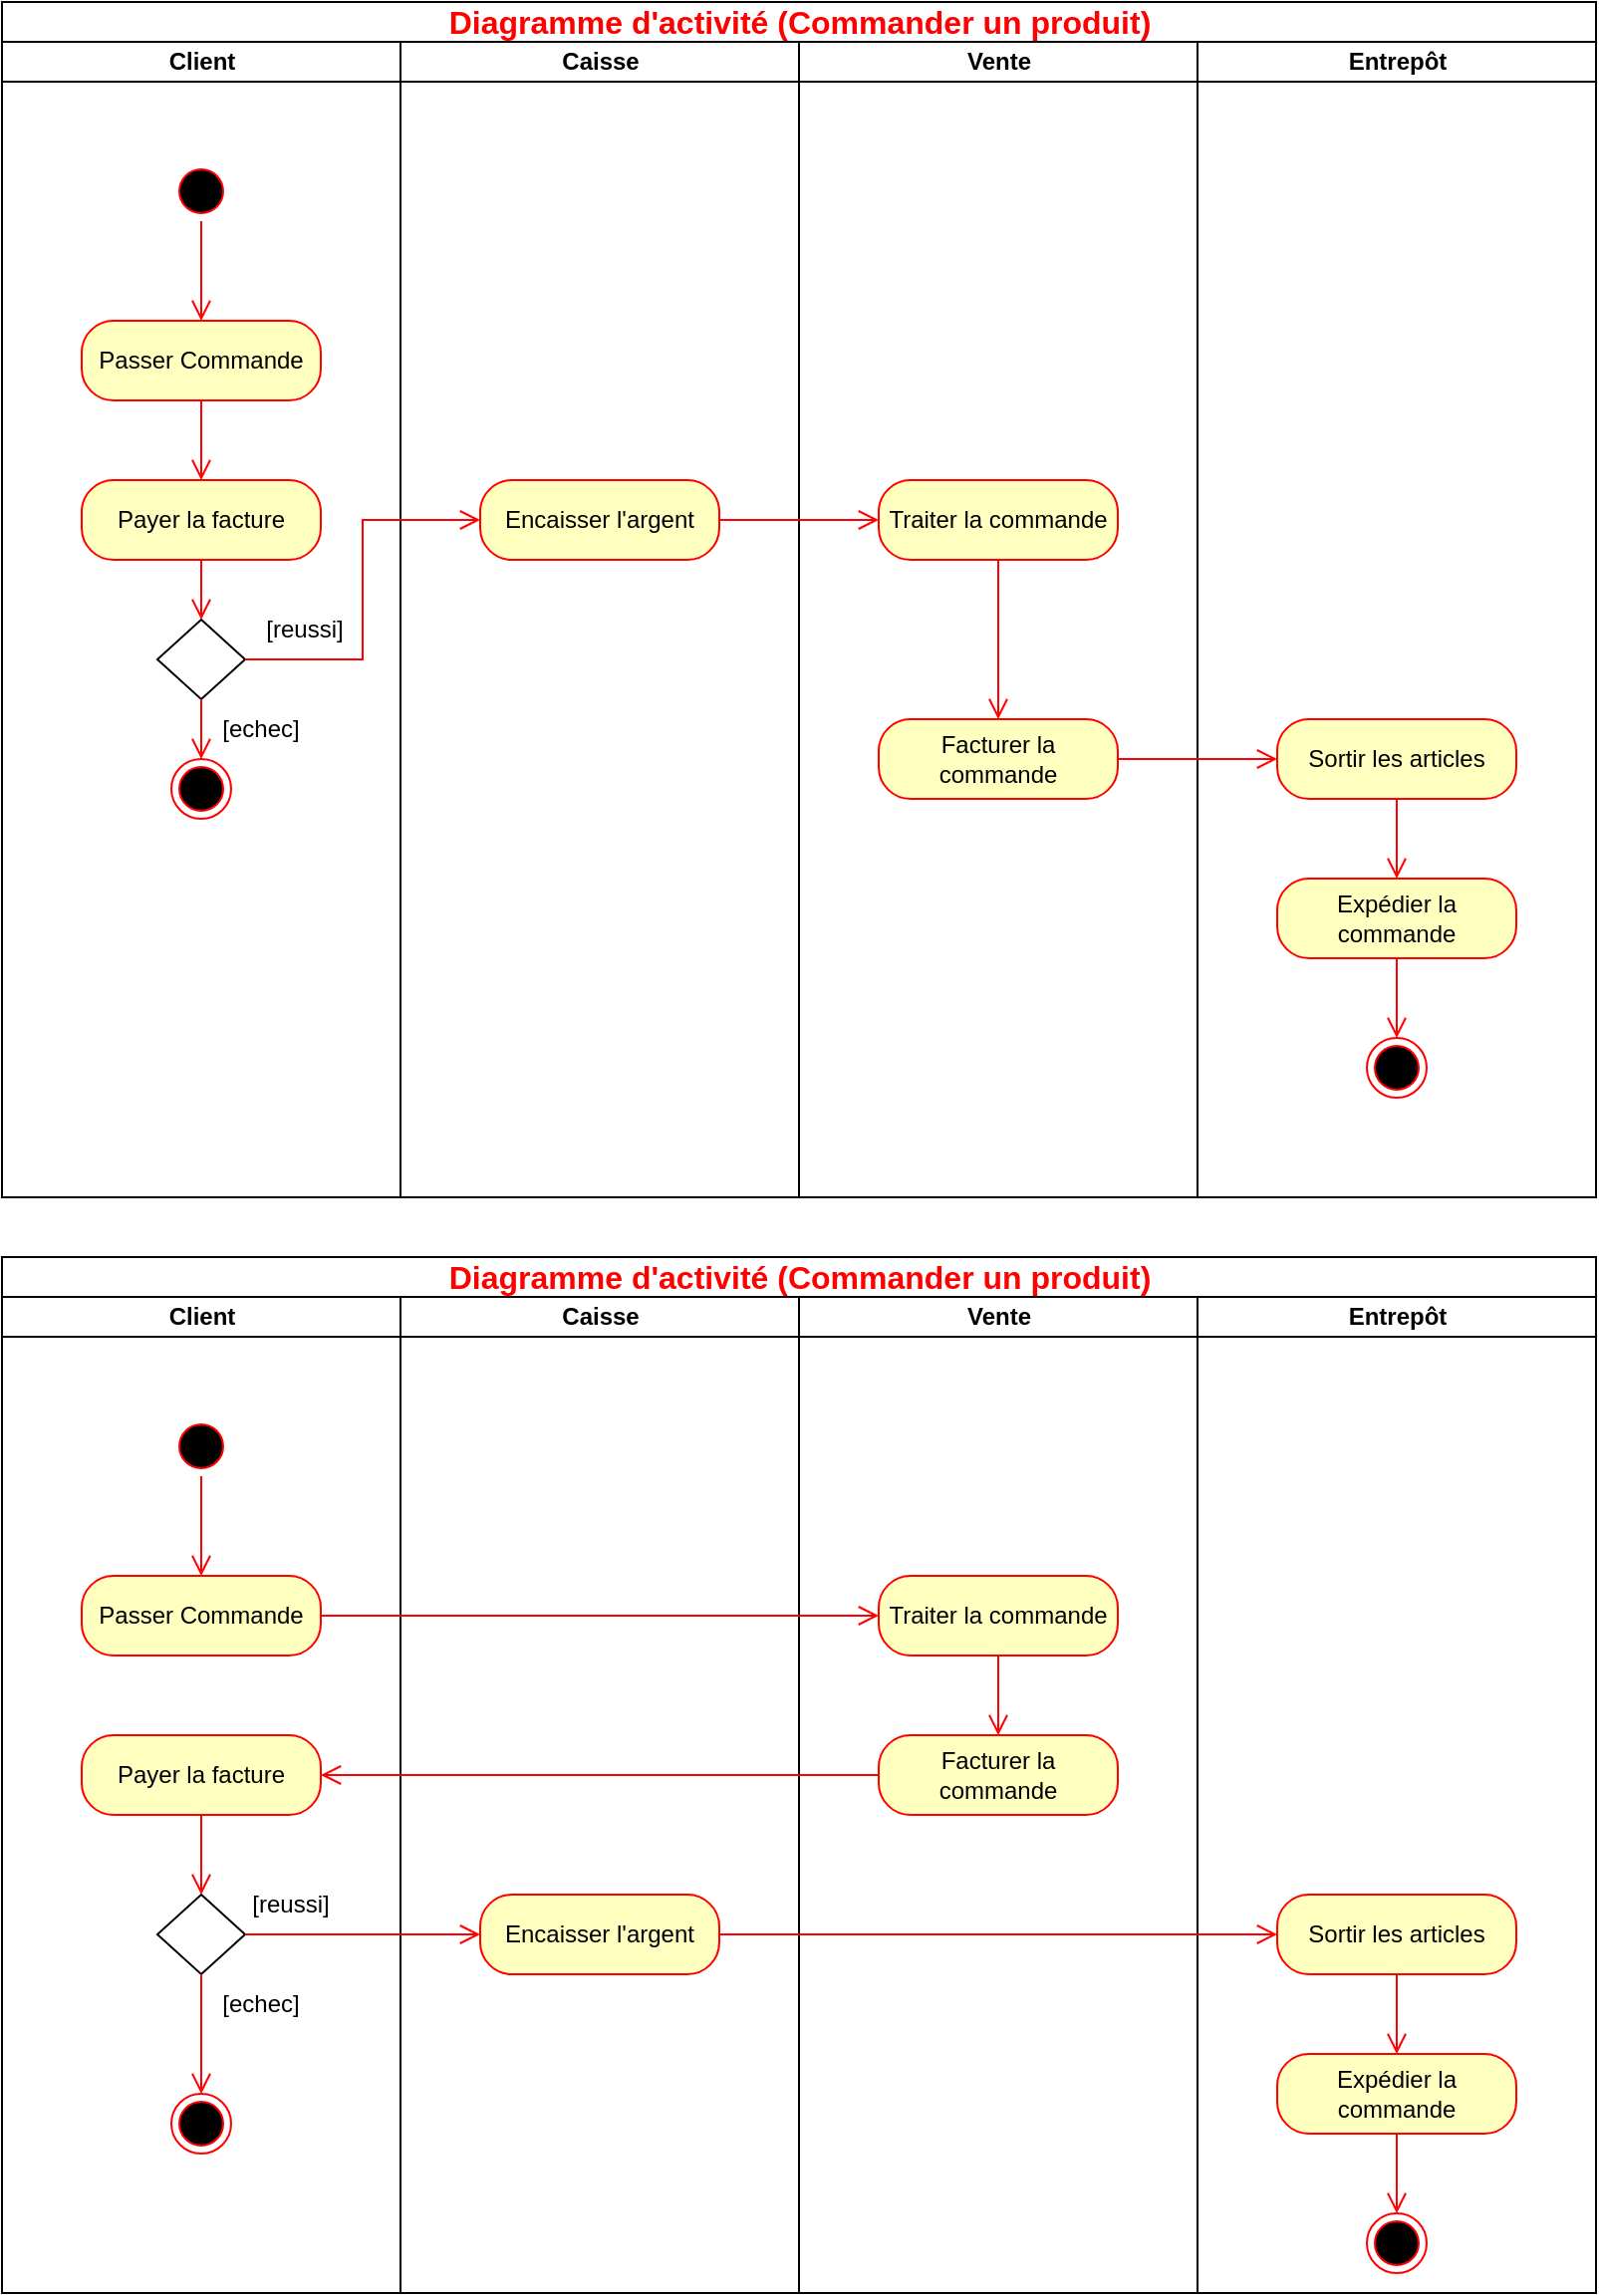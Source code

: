 <mxfile version="27.0.6">
  <diagram name="Page-1" id="erIxfqzCgFmyuYqdTKYc">
    <mxGraphModel dx="630" dy="1102" grid="1" gridSize="10" guides="1" tooltips="1" connect="1" arrows="1" fold="1" page="1" pageScale="1" pageWidth="827" pageHeight="1169" math="0" shadow="0">
      <root>
        <mxCell id="0" />
        <mxCell id="1" parent="0" />
        <mxCell id="P1VySXXTBd-QQrxxytcH-57" value="&lt;font style=&quot;color: light-dark(rgb(255, 0, 0), rgb(237, 237, 237)); font-size: 16px;&quot;&gt;Diagramme d&#39;activité (Commander un produit)&lt;/font&gt;" style="swimlane;childLayout=stackLayout;resizeParent=1;resizeParentMax=0;startSize=20;html=1;" parent="1" vertex="1">
          <mxGeometry x="14" y="10" width="800" height="600" as="geometry" />
        </mxCell>
        <mxCell id="P1VySXXTBd-QQrxxytcH-58" value="Client" style="swimlane;startSize=20;html=1;" parent="P1VySXXTBd-QQrxxytcH-57" vertex="1">
          <mxGeometry y="20" width="200" height="580" as="geometry">
            <mxRectangle y="20" width="40" height="710" as="alternateBounds" />
          </mxGeometry>
        </mxCell>
        <mxCell id="P1VySXXTBd-QQrxxytcH-73" value="" style="ellipse;html=1;shape=startState;fillColor=#000000;strokeColor=#ff0000;" parent="P1VySXXTBd-QQrxxytcH-58" vertex="1">
          <mxGeometry x="85" y="60" width="30" height="30" as="geometry" />
        </mxCell>
        <mxCell id="P1VySXXTBd-QQrxxytcH-74" value="" style="edgeStyle=orthogonalEdgeStyle;html=1;verticalAlign=bottom;endArrow=open;endSize=8;strokeColor=#ff0000;rounded=0;entryX=0.5;entryY=0;entryDx=0;entryDy=0;" parent="P1VySXXTBd-QQrxxytcH-58" source="P1VySXXTBd-QQrxxytcH-73" target="P1VySXXTBd-QQrxxytcH-75" edge="1">
          <mxGeometry relative="1" as="geometry">
            <mxPoint x="100" y="150" as="targetPoint" />
          </mxGeometry>
        </mxCell>
        <mxCell id="P1VySXXTBd-QQrxxytcH-75" value="Passer Commande" style="rounded=1;whiteSpace=wrap;html=1;arcSize=40;fontColor=#000000;fillColor=#ffffc0;strokeColor=#ff0000;" parent="P1VySXXTBd-QQrxxytcH-58" vertex="1">
          <mxGeometry x="40" y="140" width="120" height="40" as="geometry" />
        </mxCell>
        <mxCell id="P1VySXXTBd-QQrxxytcH-76" value="" style="edgeStyle=orthogonalEdgeStyle;html=1;verticalAlign=bottom;endArrow=open;endSize=8;strokeColor=#ff0000;rounded=0;entryX=0.5;entryY=0;entryDx=0;entryDy=0;" parent="P1VySXXTBd-QQrxxytcH-58" source="P1VySXXTBd-QQrxxytcH-75" target="P1VySXXTBd-QQrxxytcH-88" edge="1">
          <mxGeometry relative="1" as="geometry">
            <mxPoint x="100" y="250" as="targetPoint" />
          </mxGeometry>
        </mxCell>
        <mxCell id="P1VySXXTBd-QQrxxytcH-88" value="Payer la facture" style="rounded=1;whiteSpace=wrap;html=1;arcSize=40;fontColor=#000000;fillColor=#ffffc0;strokeColor=#ff0000;" parent="P1VySXXTBd-QQrxxytcH-58" vertex="1">
          <mxGeometry x="40" y="220" width="120" height="40" as="geometry" />
        </mxCell>
        <mxCell id="pdBEcsKps3Pjqw0BUkwO-2" value="" style="rhombus;whiteSpace=wrap;html=1;" vertex="1" parent="P1VySXXTBd-QQrxxytcH-58">
          <mxGeometry x="78" y="290" width="44" height="40" as="geometry" />
        </mxCell>
        <mxCell id="pdBEcsKps3Pjqw0BUkwO-3" value="" style="edgeStyle=orthogonalEdgeStyle;html=1;verticalAlign=bottom;endArrow=open;endSize=8;strokeColor=#ff0000;rounded=0;entryX=0.5;entryY=0;entryDx=0;entryDy=0;exitX=0.5;exitY=1;exitDx=0;exitDy=0;" edge="1" parent="P1VySXXTBd-QQrxxytcH-58" source="P1VySXXTBd-QQrxxytcH-88" target="pdBEcsKps3Pjqw0BUkwO-2">
          <mxGeometry relative="1" as="geometry">
            <mxPoint x="46" y="330" as="targetPoint" />
            <mxPoint x="46" y="290" as="sourcePoint" />
          </mxGeometry>
        </mxCell>
        <mxCell id="pdBEcsKps3Pjqw0BUkwO-1" value="" style="ellipse;html=1;shape=endState;fillColor=#000000;strokeColor=#ff0000;" vertex="1" parent="P1VySXXTBd-QQrxxytcH-58">
          <mxGeometry x="85" y="360" width="30" height="30" as="geometry" />
        </mxCell>
        <mxCell id="pdBEcsKps3Pjqw0BUkwO-4" value="" style="edgeStyle=orthogonalEdgeStyle;html=1;verticalAlign=bottom;endArrow=open;endSize=8;strokeColor=#ff0000;rounded=0;entryX=0.5;entryY=0;entryDx=0;entryDy=0;exitX=0.5;exitY=1;exitDx=0;exitDy=0;" edge="1" parent="P1VySXXTBd-QQrxxytcH-58" source="pdBEcsKps3Pjqw0BUkwO-2" target="pdBEcsKps3Pjqw0BUkwO-1">
          <mxGeometry relative="1" as="geometry">
            <mxPoint x="56" y="510" as="targetPoint" />
            <mxPoint x="56" y="450" as="sourcePoint" />
          </mxGeometry>
        </mxCell>
        <mxCell id="pdBEcsKps3Pjqw0BUkwO-5" value="[echec]" style="text;html=1;align=center;verticalAlign=middle;whiteSpace=wrap;rounded=0;" vertex="1" parent="P1VySXXTBd-QQrxxytcH-58">
          <mxGeometry x="100" y="330" width="60" height="30" as="geometry" />
        </mxCell>
        <mxCell id="pdBEcsKps3Pjqw0BUkwO-6" value="[reussi]" style="text;html=1;align=center;verticalAlign=middle;whiteSpace=wrap;rounded=0;" vertex="1" parent="P1VySXXTBd-QQrxxytcH-58">
          <mxGeometry x="122" y="280" width="60" height="30" as="geometry" />
        </mxCell>
        <mxCell id="P1VySXXTBd-QQrxxytcH-59" value="Caisse" style="swimlane;startSize=20;html=1;" parent="P1VySXXTBd-QQrxxytcH-57" vertex="1">
          <mxGeometry x="200" y="20" width="200" height="580" as="geometry" />
        </mxCell>
        <mxCell id="P1VySXXTBd-QQrxxytcH-77" value="Encaisser l&#39;argent" style="rounded=1;whiteSpace=wrap;html=1;arcSize=40;fontColor=#000000;fillColor=#ffffc0;strokeColor=#ff0000;" parent="P1VySXXTBd-QQrxxytcH-59" vertex="1">
          <mxGeometry x="40" y="220" width="120" height="40" as="geometry" />
        </mxCell>
        <mxCell id="P1VySXXTBd-QQrxxytcH-60" value="Vente" style="swimlane;startSize=20;html=1;" parent="P1VySXXTBd-QQrxxytcH-57" vertex="1">
          <mxGeometry x="400" y="20" width="200" height="580" as="geometry" />
        </mxCell>
        <mxCell id="P1VySXXTBd-QQrxxytcH-79" value="Traiter la commande" style="rounded=1;whiteSpace=wrap;html=1;arcSize=40;fontColor=#000000;fillColor=#ffffc0;strokeColor=#ff0000;" parent="P1VySXXTBd-QQrxxytcH-60" vertex="1">
          <mxGeometry x="40" y="220" width="120" height="40" as="geometry" />
        </mxCell>
        <mxCell id="P1VySXXTBd-QQrxxytcH-80" value="" style="html=1;verticalAlign=bottom;endArrow=open;endSize=8;strokeColor=#ff0000;rounded=0;entryX=0.5;entryY=0;entryDx=0;entryDy=0;" parent="P1VySXXTBd-QQrxxytcH-60" source="P1VySXXTBd-QQrxxytcH-79" target="P1VySXXTBd-QQrxxytcH-81" edge="1">
          <mxGeometry relative="1" as="geometry">
            <mxPoint x="100" y="360" as="targetPoint" />
          </mxGeometry>
        </mxCell>
        <mxCell id="P1VySXXTBd-QQrxxytcH-81" value="Facturer la commande" style="rounded=1;whiteSpace=wrap;html=1;arcSize=40;fontColor=#000000;fillColor=#ffffc0;strokeColor=#ff0000;" parent="P1VySXXTBd-QQrxxytcH-60" vertex="1">
          <mxGeometry x="40" y="340" width="120" height="40" as="geometry" />
        </mxCell>
        <mxCell id="P1VySXXTBd-QQrxxytcH-61" value="Entrepôt" style="swimlane;startSize=20;html=1;" parent="P1VySXXTBd-QQrxxytcH-57" vertex="1">
          <mxGeometry x="600" y="20" width="200" height="580" as="geometry" />
        </mxCell>
        <mxCell id="P1VySXXTBd-QQrxxytcH-83" value="Sortir les articles" style="rounded=1;whiteSpace=wrap;html=1;arcSize=40;fontColor=#000000;fillColor=#ffffc0;strokeColor=#ff0000;" parent="P1VySXXTBd-QQrxxytcH-61" vertex="1">
          <mxGeometry x="40" y="340" width="120" height="40" as="geometry" />
        </mxCell>
        <mxCell id="P1VySXXTBd-QQrxxytcH-84" value="" style="edgeStyle=orthogonalEdgeStyle;html=1;verticalAlign=bottom;endArrow=open;endSize=8;strokeColor=#ff0000;rounded=0;entryX=0.5;entryY=0;entryDx=0;entryDy=0;" parent="P1VySXXTBd-QQrxxytcH-61" source="P1VySXXTBd-QQrxxytcH-83" target="P1VySXXTBd-QQrxxytcH-85" edge="1">
          <mxGeometry relative="1" as="geometry">
            <mxPoint x="100" y="520" as="targetPoint" />
          </mxGeometry>
        </mxCell>
        <mxCell id="P1VySXXTBd-QQrxxytcH-85" value="Expédier la commande" style="rounded=1;whiteSpace=wrap;html=1;arcSize=40;fontColor=#000000;fillColor=#ffffc0;strokeColor=#ff0000;" parent="P1VySXXTBd-QQrxxytcH-61" vertex="1">
          <mxGeometry x="40" y="420" width="120" height="40" as="geometry" />
        </mxCell>
        <mxCell id="P1VySXXTBd-QQrxxytcH-86" value="" style="edgeStyle=orthogonalEdgeStyle;html=1;verticalAlign=bottom;endArrow=open;endSize=8;strokeColor=#ff0000;rounded=0;entryX=0.5;entryY=0;entryDx=0;entryDy=0;" parent="P1VySXXTBd-QQrxxytcH-61" source="P1VySXXTBd-QQrxxytcH-85" target="P1VySXXTBd-QQrxxytcH-87" edge="1">
          <mxGeometry relative="1" as="geometry">
            <mxPoint x="100" y="625" as="targetPoint" />
          </mxGeometry>
        </mxCell>
        <mxCell id="P1VySXXTBd-QQrxxytcH-87" value="" style="ellipse;html=1;shape=endState;fillColor=#000000;strokeColor=#ff0000;" parent="P1VySXXTBd-QQrxxytcH-61" vertex="1">
          <mxGeometry x="85" y="500" width="30" height="30" as="geometry" />
        </mxCell>
        <mxCell id="P1VySXXTBd-QQrxxytcH-89" value="" style="edgeStyle=orthogonalEdgeStyle;html=1;verticalAlign=bottom;endArrow=open;endSize=8;strokeColor=#ff0000;rounded=0;entryX=0;entryY=0.5;entryDx=0;entryDy=0;exitX=1;exitY=0.5;exitDx=0;exitDy=0;" parent="P1VySXXTBd-QQrxxytcH-57" source="pdBEcsKps3Pjqw0BUkwO-2" target="P1VySXXTBd-QQrxxytcH-77" edge="1">
          <mxGeometry relative="1" as="geometry">
            <mxPoint x="100" y="380" as="targetPoint" />
          </mxGeometry>
        </mxCell>
        <mxCell id="P1VySXXTBd-QQrxxytcH-78" value="" style="edgeStyle=orthogonalEdgeStyle;html=1;verticalAlign=bottom;endArrow=open;endSize=8;strokeColor=#ff0000;rounded=0;entryX=0;entryY=0.5;entryDx=0;entryDy=0;" parent="P1VySXXTBd-QQrxxytcH-57" source="P1VySXXTBd-QQrxxytcH-77" target="P1VySXXTBd-QQrxxytcH-79" edge="1">
          <mxGeometry relative="1" as="geometry">
            <mxPoint x="300" y="340" as="targetPoint" />
          </mxGeometry>
        </mxCell>
        <mxCell id="P1VySXXTBd-QQrxxytcH-82" value="" style="edgeStyle=orthogonalEdgeStyle;html=1;verticalAlign=bottom;endArrow=open;endSize=8;strokeColor=#ff0000;rounded=0;entryX=0;entryY=0.5;entryDx=0;entryDy=0;" parent="P1VySXXTBd-QQrxxytcH-57" source="P1VySXXTBd-QQrxxytcH-81" target="P1VySXXTBd-QQrxxytcH-83" edge="1">
          <mxGeometry relative="1" as="geometry">
            <mxPoint x="500" y="540" as="targetPoint" />
          </mxGeometry>
        </mxCell>
        <mxCell id="P1VySXXTBd-QQrxxytcH-90" value="&lt;font style=&quot;color: light-dark(rgb(255, 0, 0), rgb(237, 237, 237)); font-size: 16px;&quot;&gt;Diagramme d&#39;activité (Commander un produit)&lt;/font&gt;" style="swimlane;childLayout=stackLayout;resizeParent=1;resizeParentMax=0;startSize=20;html=1;" parent="1" vertex="1">
          <mxGeometry x="14" y="640" width="800" height="520" as="geometry" />
        </mxCell>
        <mxCell id="P1VySXXTBd-QQrxxytcH-91" value="Client" style="swimlane;startSize=20;html=1;" parent="P1VySXXTBd-QQrxxytcH-90" vertex="1">
          <mxGeometry y="20" width="200" height="500" as="geometry">
            <mxRectangle y="20" width="40" height="710" as="alternateBounds" />
          </mxGeometry>
        </mxCell>
        <mxCell id="P1VySXXTBd-QQrxxytcH-92" value="" style="ellipse;html=1;shape=startState;fillColor=#000000;strokeColor=#ff0000;" parent="P1VySXXTBd-QQrxxytcH-91" vertex="1">
          <mxGeometry x="85" y="60" width="30" height="30" as="geometry" />
        </mxCell>
        <mxCell id="P1VySXXTBd-QQrxxytcH-93" value="" style="edgeStyle=orthogonalEdgeStyle;html=1;verticalAlign=bottom;endArrow=open;endSize=8;strokeColor=#ff0000;rounded=0;entryX=0.5;entryY=0;entryDx=0;entryDy=0;" parent="P1VySXXTBd-QQrxxytcH-91" source="P1VySXXTBd-QQrxxytcH-92" target="P1VySXXTBd-QQrxxytcH-94" edge="1">
          <mxGeometry relative="1" as="geometry">
            <mxPoint x="100" y="150" as="targetPoint" />
          </mxGeometry>
        </mxCell>
        <mxCell id="P1VySXXTBd-QQrxxytcH-94" value="Passer Commande" style="rounded=1;whiteSpace=wrap;html=1;arcSize=40;fontColor=#000000;fillColor=#ffffc0;strokeColor=#ff0000;" parent="P1VySXXTBd-QQrxxytcH-91" vertex="1">
          <mxGeometry x="40" y="140" width="120" height="40" as="geometry" />
        </mxCell>
        <mxCell id="P1VySXXTBd-QQrxxytcH-96" value="Payer la facture" style="rounded=1;whiteSpace=wrap;html=1;arcSize=40;fontColor=#000000;fillColor=#ffffc0;strokeColor=#ff0000;" parent="P1VySXXTBd-QQrxxytcH-91" vertex="1">
          <mxGeometry x="40" y="220" width="120" height="40" as="geometry" />
        </mxCell>
        <mxCell id="P1VySXXTBd-QQrxxytcH-114" value="" style="rhombus;whiteSpace=wrap;html=1;" parent="P1VySXXTBd-QQrxxytcH-91" vertex="1">
          <mxGeometry x="78" y="300" width="44" height="40" as="geometry" />
        </mxCell>
        <mxCell id="P1VySXXTBd-QQrxxytcH-109" value="" style="edgeStyle=orthogonalEdgeStyle;html=1;verticalAlign=bottom;endArrow=open;endSize=8;strokeColor=#ff0000;rounded=0;entryX=0.5;entryY=0;entryDx=0;entryDy=0;exitX=0.5;exitY=1;exitDx=0;exitDy=0;" parent="P1VySXXTBd-QQrxxytcH-91" source="P1VySXXTBd-QQrxxytcH-96" target="P1VySXXTBd-QQrxxytcH-114" edge="1">
          <mxGeometry relative="1" as="geometry">
            <mxPoint x="100" y="360" as="targetPoint" />
          </mxGeometry>
        </mxCell>
        <mxCell id="P1VySXXTBd-QQrxxytcH-117" value="[reussi]" style="text;html=1;align=center;verticalAlign=middle;whiteSpace=wrap;rounded=0;" parent="P1VySXXTBd-QQrxxytcH-91" vertex="1">
          <mxGeometry x="115" y="290" width="60" height="30" as="geometry" />
        </mxCell>
        <mxCell id="P1VySXXTBd-QQrxxytcH-118" value="" style="ellipse;html=1;shape=endState;fillColor=#000000;strokeColor=#ff0000;" parent="P1VySXXTBd-QQrxxytcH-91" vertex="1">
          <mxGeometry x="85" y="400" width="30" height="30" as="geometry" />
        </mxCell>
        <mxCell id="P1VySXXTBd-QQrxxytcH-119" value="" style="edgeStyle=orthogonalEdgeStyle;html=1;verticalAlign=bottom;endArrow=open;endSize=8;strokeColor=#ff0000;rounded=0;entryX=0.5;entryY=0;entryDx=0;entryDy=0;exitX=0.5;exitY=1;exitDx=0;exitDy=0;" parent="P1VySXXTBd-QQrxxytcH-91" source="P1VySXXTBd-QQrxxytcH-114" target="P1VySXXTBd-QQrxxytcH-118" edge="1">
          <mxGeometry relative="1" as="geometry">
            <mxPoint x="156" y="460" as="targetPoint" />
            <mxPoint x="156" y="420" as="sourcePoint" />
          </mxGeometry>
        </mxCell>
        <mxCell id="P1VySXXTBd-QQrxxytcH-120" value="[echec]" style="text;html=1;align=center;verticalAlign=middle;whiteSpace=wrap;rounded=0;" parent="P1VySXXTBd-QQrxxytcH-91" vertex="1">
          <mxGeometry x="100" y="340" width="60" height="30" as="geometry" />
        </mxCell>
        <mxCell id="P1VySXXTBd-QQrxxytcH-97" value="Caisse" style="swimlane;startSize=20;html=1;" parent="P1VySXXTBd-QQrxxytcH-90" vertex="1">
          <mxGeometry x="200" y="20" width="200" height="500" as="geometry" />
        </mxCell>
        <mxCell id="P1VySXXTBd-QQrxxytcH-98" value="Encaisser l&#39;argent" style="rounded=1;whiteSpace=wrap;html=1;arcSize=40;fontColor=#000000;fillColor=#ffffc0;strokeColor=#ff0000;" parent="P1VySXXTBd-QQrxxytcH-97" vertex="1">
          <mxGeometry x="40" y="300" width="120" height="40" as="geometry" />
        </mxCell>
        <mxCell id="P1VySXXTBd-QQrxxytcH-99" value="Vente" style="swimlane;startSize=20;html=1;" parent="P1VySXXTBd-QQrxxytcH-90" vertex="1">
          <mxGeometry x="400" y="20" width="200" height="500" as="geometry" />
        </mxCell>
        <mxCell id="P1VySXXTBd-QQrxxytcH-100" value="Traiter la commande" style="rounded=1;whiteSpace=wrap;html=1;arcSize=40;fontColor=#000000;fillColor=#ffffc0;strokeColor=#ff0000;" parent="P1VySXXTBd-QQrxxytcH-99" vertex="1">
          <mxGeometry x="40" y="140" width="120" height="40" as="geometry" />
        </mxCell>
        <mxCell id="P1VySXXTBd-QQrxxytcH-101" value="" style="html=1;verticalAlign=bottom;endArrow=open;endSize=8;strokeColor=#ff0000;rounded=0;entryX=0.5;entryY=0;entryDx=0;entryDy=0;" parent="P1VySXXTBd-QQrxxytcH-99" source="P1VySXXTBd-QQrxxytcH-100" target="P1VySXXTBd-QQrxxytcH-102" edge="1">
          <mxGeometry relative="1" as="geometry">
            <mxPoint x="100" y="360" as="targetPoint" />
          </mxGeometry>
        </mxCell>
        <mxCell id="P1VySXXTBd-QQrxxytcH-102" value="Facturer la commande" style="rounded=1;whiteSpace=wrap;html=1;arcSize=40;fontColor=#000000;fillColor=#ffffc0;strokeColor=#ff0000;" parent="P1VySXXTBd-QQrxxytcH-99" vertex="1">
          <mxGeometry x="40" y="220" width="120" height="40" as="geometry" />
        </mxCell>
        <mxCell id="P1VySXXTBd-QQrxxytcH-103" value="Entrepôt" style="swimlane;startSize=20;html=1;" parent="P1VySXXTBd-QQrxxytcH-90" vertex="1">
          <mxGeometry x="600" y="20" width="200" height="500" as="geometry" />
        </mxCell>
        <mxCell id="P1VySXXTBd-QQrxxytcH-104" value="Sortir les articles" style="rounded=1;whiteSpace=wrap;html=1;arcSize=40;fontColor=#000000;fillColor=#ffffc0;strokeColor=#ff0000;" parent="P1VySXXTBd-QQrxxytcH-103" vertex="1">
          <mxGeometry x="40" y="300" width="120" height="40" as="geometry" />
        </mxCell>
        <mxCell id="P1VySXXTBd-QQrxxytcH-105" value="" style="edgeStyle=orthogonalEdgeStyle;html=1;verticalAlign=bottom;endArrow=open;endSize=8;strokeColor=#ff0000;rounded=0;entryX=0.5;entryY=0;entryDx=0;entryDy=0;" parent="P1VySXXTBd-QQrxxytcH-103" source="P1VySXXTBd-QQrxxytcH-104" target="P1VySXXTBd-QQrxxytcH-106" edge="1">
          <mxGeometry relative="1" as="geometry">
            <mxPoint x="100" y="520" as="targetPoint" />
          </mxGeometry>
        </mxCell>
        <mxCell id="P1VySXXTBd-QQrxxytcH-106" value="Expédier la commande" style="rounded=1;whiteSpace=wrap;html=1;arcSize=40;fontColor=#000000;fillColor=#ffffc0;strokeColor=#ff0000;" parent="P1VySXXTBd-QQrxxytcH-103" vertex="1">
          <mxGeometry x="40" y="380" width="120" height="40" as="geometry" />
        </mxCell>
        <mxCell id="P1VySXXTBd-QQrxxytcH-107" value="" style="edgeStyle=orthogonalEdgeStyle;html=1;verticalAlign=bottom;endArrow=open;endSize=8;strokeColor=#ff0000;rounded=0;entryX=0.5;entryY=0;entryDx=0;entryDy=0;" parent="P1VySXXTBd-QQrxxytcH-103" source="P1VySXXTBd-QQrxxytcH-106" target="P1VySXXTBd-QQrxxytcH-108" edge="1">
          <mxGeometry relative="1" as="geometry">
            <mxPoint x="100" y="625" as="targetPoint" />
          </mxGeometry>
        </mxCell>
        <mxCell id="P1VySXXTBd-QQrxxytcH-108" value="" style="ellipse;html=1;shape=endState;fillColor=#000000;strokeColor=#ff0000;" parent="P1VySXXTBd-QQrxxytcH-103" vertex="1">
          <mxGeometry x="85" y="460" width="30" height="30" as="geometry" />
        </mxCell>
        <mxCell id="P1VySXXTBd-QQrxxytcH-110" value="" style="edgeStyle=orthogonalEdgeStyle;html=1;verticalAlign=bottom;endArrow=open;endSize=8;strokeColor=#ff0000;rounded=0;entryX=0;entryY=0.5;entryDx=0;entryDy=0;" parent="P1VySXXTBd-QQrxxytcH-90" source="P1VySXXTBd-QQrxxytcH-98" target="P1VySXXTBd-QQrxxytcH-104" edge="1">
          <mxGeometry relative="1" as="geometry">
            <mxPoint x="460" y="330" as="targetPoint" />
          </mxGeometry>
        </mxCell>
        <mxCell id="P1VySXXTBd-QQrxxytcH-111" value="" style="edgeStyle=orthogonalEdgeStyle;html=1;verticalAlign=bottom;endArrow=open;endSize=8;strokeColor=#ff0000;rounded=0;entryX=1;entryY=0.5;entryDx=0;entryDy=0;" parent="P1VySXXTBd-QQrxxytcH-90" source="P1VySXXTBd-QQrxxytcH-102" target="P1VySXXTBd-QQrxxytcH-96" edge="1">
          <mxGeometry relative="1" as="geometry">
            <mxPoint x="500" y="540" as="targetPoint" />
          </mxGeometry>
        </mxCell>
        <mxCell id="P1VySXXTBd-QQrxxytcH-95" value="" style="edgeStyle=orthogonalEdgeStyle;html=1;verticalAlign=bottom;endArrow=open;endSize=8;strokeColor=#ff0000;rounded=0;entryX=0;entryY=0.5;entryDx=0;entryDy=0;" parent="P1VySXXTBd-QQrxxytcH-90" source="P1VySXXTBd-QQrxxytcH-94" target="P1VySXXTBd-QQrxxytcH-100" edge="1">
          <mxGeometry relative="1" as="geometry">
            <mxPoint x="100" y="270" as="targetPoint" />
          </mxGeometry>
        </mxCell>
        <mxCell id="P1VySXXTBd-QQrxxytcH-116" value="" style="edgeStyle=orthogonalEdgeStyle;html=1;verticalAlign=bottom;endArrow=open;endSize=8;strokeColor=#ff0000;rounded=0;entryX=0;entryY=0.5;entryDx=0;entryDy=0;exitX=1;exitY=0.5;exitDx=0;exitDy=0;" parent="P1VySXXTBd-QQrxxytcH-90" source="P1VySXXTBd-QQrxxytcH-114" target="P1VySXXTBd-QQrxxytcH-98" edge="1">
          <mxGeometry relative="1" as="geometry">
            <mxPoint x="358" y="410" as="targetPoint" />
            <mxPoint x="78" y="410" as="sourcePoint" />
          </mxGeometry>
        </mxCell>
      </root>
    </mxGraphModel>
  </diagram>
</mxfile>
